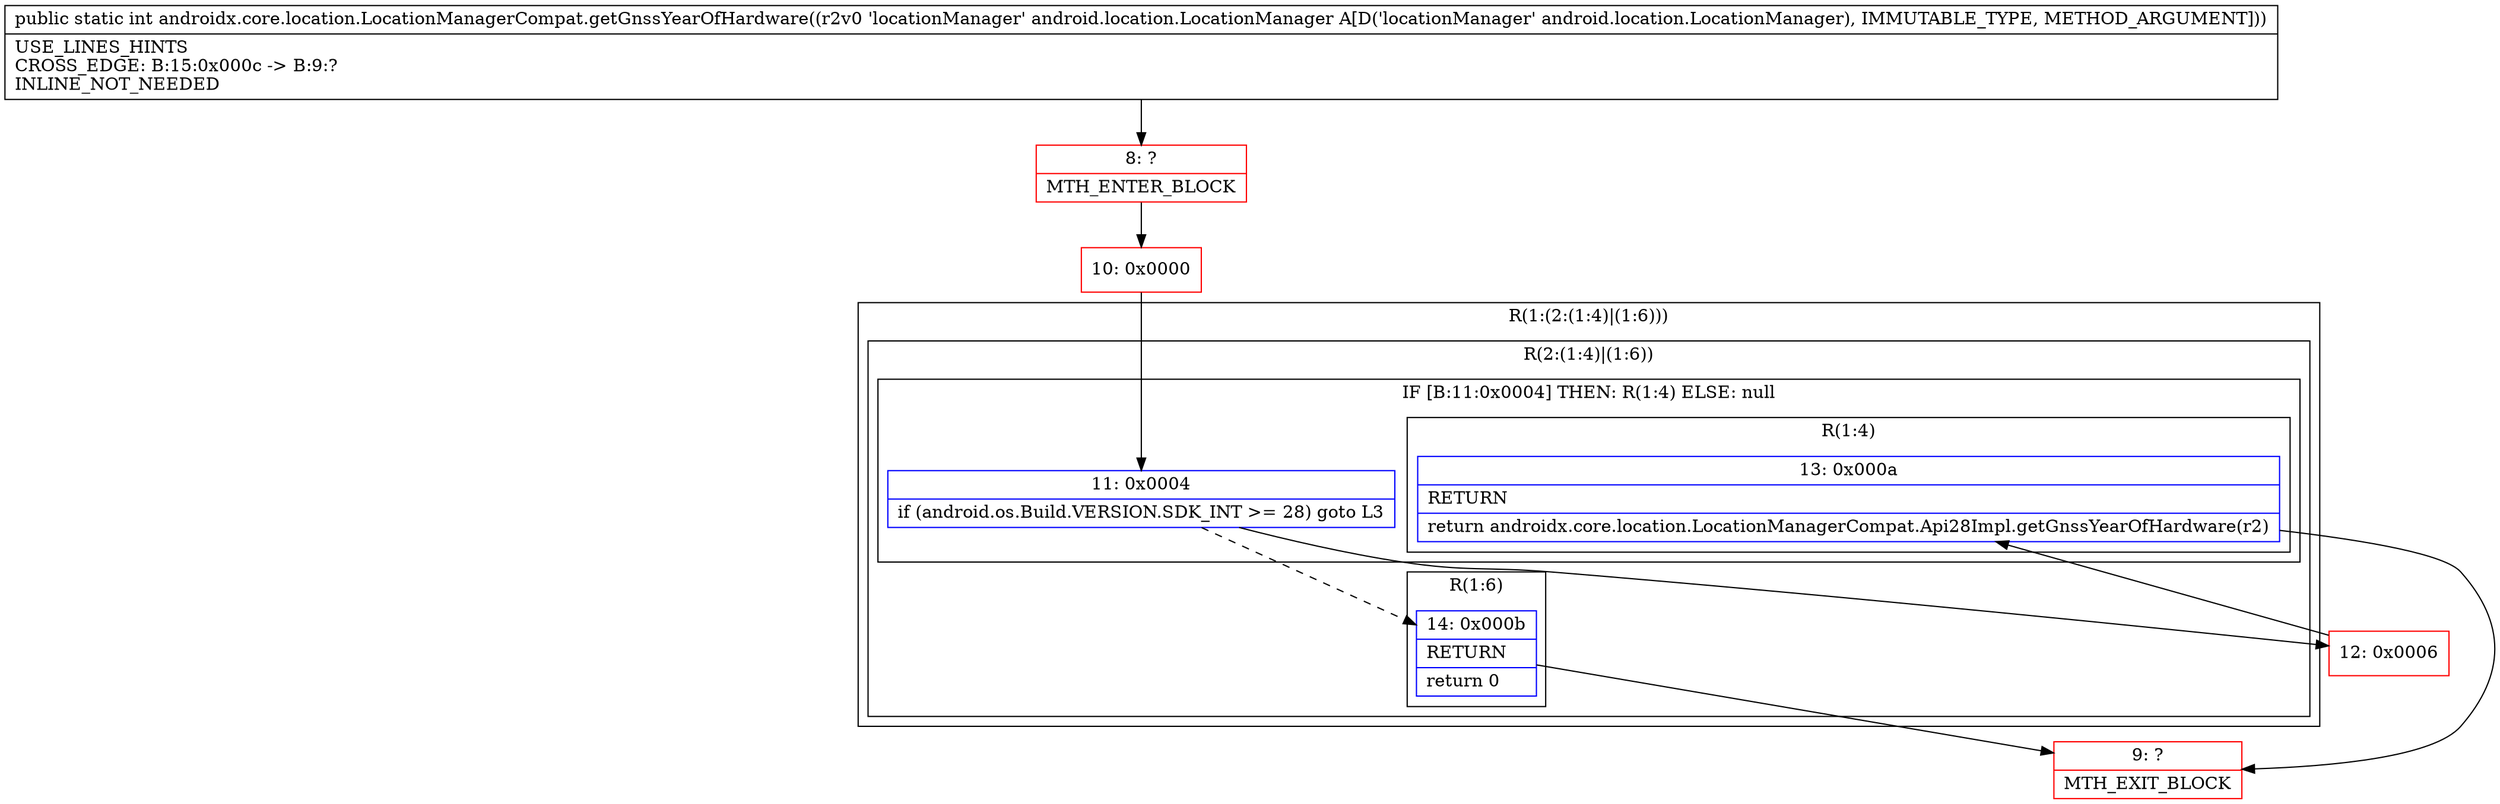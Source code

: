 digraph "CFG forandroidx.core.location.LocationManagerCompat.getGnssYearOfHardware(Landroid\/location\/LocationManager;)I" {
subgraph cluster_Region_248303899 {
label = "R(1:(2:(1:4)|(1:6)))";
node [shape=record,color=blue];
subgraph cluster_Region_13786163 {
label = "R(2:(1:4)|(1:6))";
node [shape=record,color=blue];
subgraph cluster_IfRegion_324822611 {
label = "IF [B:11:0x0004] THEN: R(1:4) ELSE: null";
node [shape=record,color=blue];
Node_11 [shape=record,label="{11\:\ 0x0004|if (android.os.Build.VERSION.SDK_INT \>= 28) goto L3\l}"];
subgraph cluster_Region_2022134175 {
label = "R(1:4)";
node [shape=record,color=blue];
Node_13 [shape=record,label="{13\:\ 0x000a|RETURN\l|return androidx.core.location.LocationManagerCompat.Api28Impl.getGnssYearOfHardware(r2)\l}"];
}
}
subgraph cluster_Region_271254429 {
label = "R(1:6)";
node [shape=record,color=blue];
Node_14 [shape=record,label="{14\:\ 0x000b|RETURN\l|return 0\l}"];
}
}
}
Node_8 [shape=record,color=red,label="{8\:\ ?|MTH_ENTER_BLOCK\l}"];
Node_10 [shape=record,color=red,label="{10\:\ 0x0000}"];
Node_12 [shape=record,color=red,label="{12\:\ 0x0006}"];
Node_9 [shape=record,color=red,label="{9\:\ ?|MTH_EXIT_BLOCK\l}"];
MethodNode[shape=record,label="{public static int androidx.core.location.LocationManagerCompat.getGnssYearOfHardware((r2v0 'locationManager' android.location.LocationManager A[D('locationManager' android.location.LocationManager), IMMUTABLE_TYPE, METHOD_ARGUMENT]))  | USE_LINES_HINTS\lCROSS_EDGE: B:15:0x000c \-\> B:9:?\lINLINE_NOT_NEEDED\l}"];
MethodNode -> Node_8;Node_11 -> Node_12;
Node_11 -> Node_14[style=dashed];
Node_13 -> Node_9;
Node_14 -> Node_9;
Node_8 -> Node_10;
Node_10 -> Node_11;
Node_12 -> Node_13;
}

